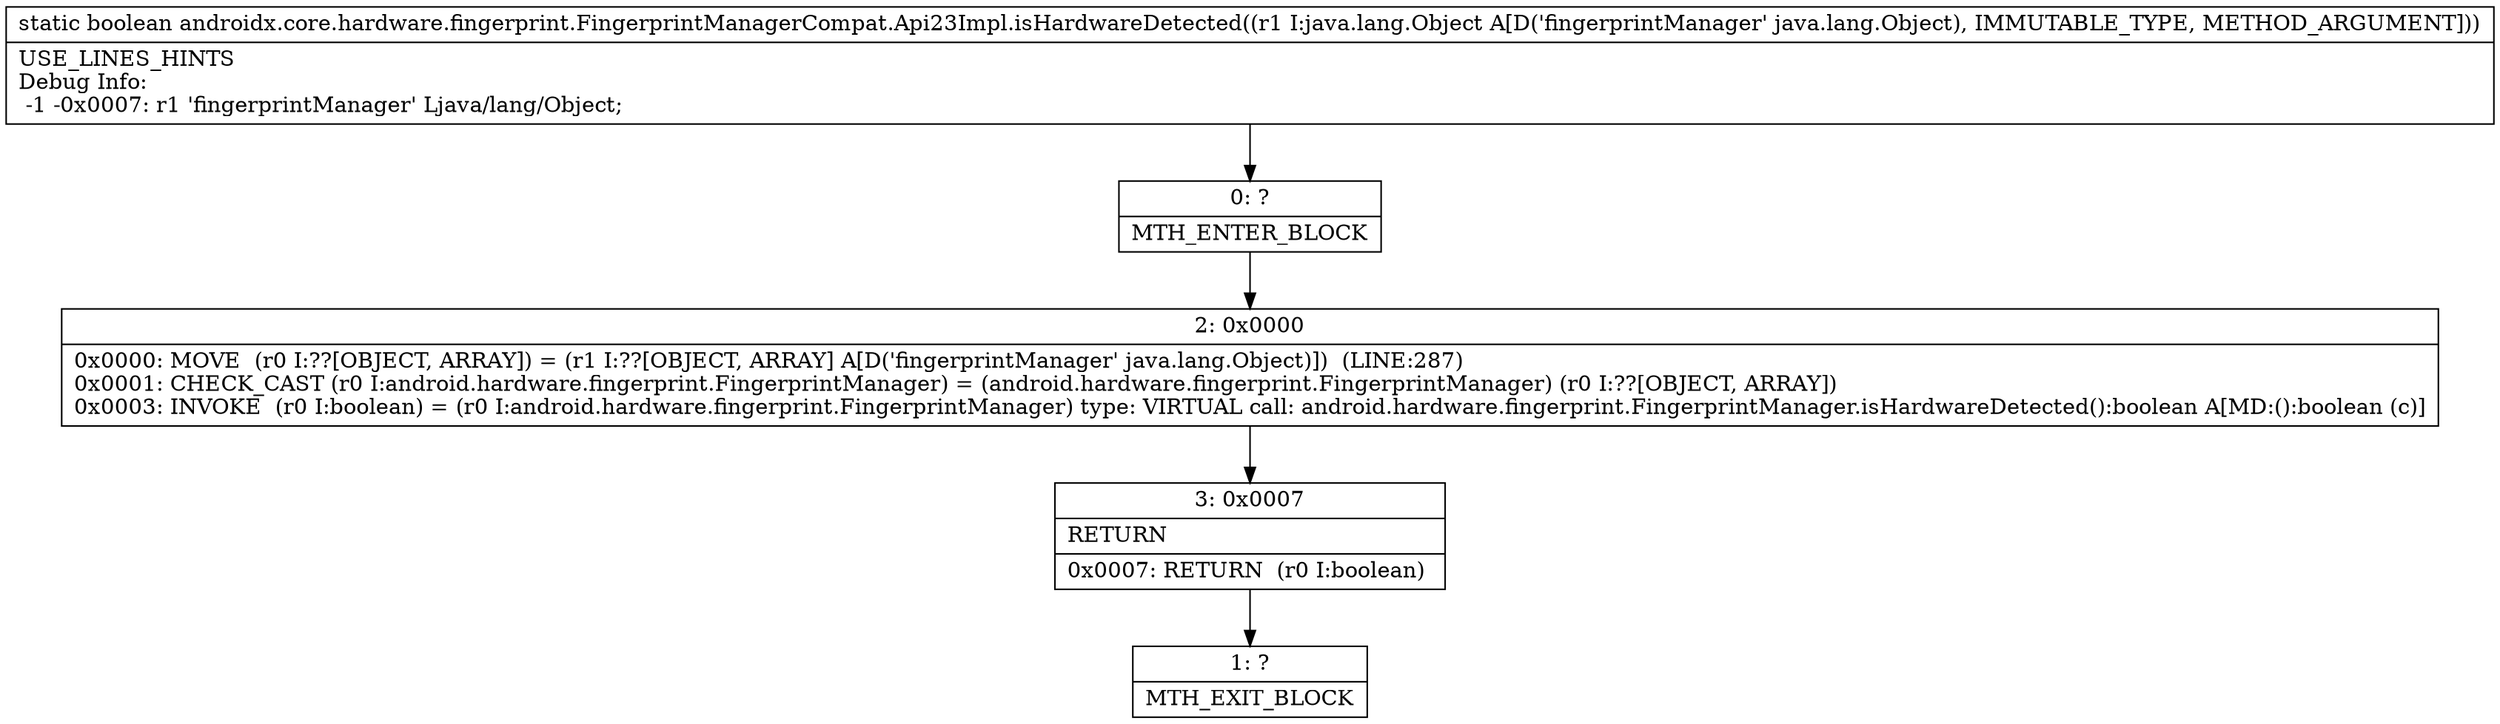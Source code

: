 digraph "CFG forandroidx.core.hardware.fingerprint.FingerprintManagerCompat.Api23Impl.isHardwareDetected(Ljava\/lang\/Object;)Z" {
Node_0 [shape=record,label="{0\:\ ?|MTH_ENTER_BLOCK\l}"];
Node_2 [shape=record,label="{2\:\ 0x0000|0x0000: MOVE  (r0 I:??[OBJECT, ARRAY]) = (r1 I:??[OBJECT, ARRAY] A[D('fingerprintManager' java.lang.Object)])  (LINE:287)\l0x0001: CHECK_CAST (r0 I:android.hardware.fingerprint.FingerprintManager) = (android.hardware.fingerprint.FingerprintManager) (r0 I:??[OBJECT, ARRAY]) \l0x0003: INVOKE  (r0 I:boolean) = (r0 I:android.hardware.fingerprint.FingerprintManager) type: VIRTUAL call: android.hardware.fingerprint.FingerprintManager.isHardwareDetected():boolean A[MD:():boolean (c)]\l}"];
Node_3 [shape=record,label="{3\:\ 0x0007|RETURN\l|0x0007: RETURN  (r0 I:boolean) \l}"];
Node_1 [shape=record,label="{1\:\ ?|MTH_EXIT_BLOCK\l}"];
MethodNode[shape=record,label="{static boolean androidx.core.hardware.fingerprint.FingerprintManagerCompat.Api23Impl.isHardwareDetected((r1 I:java.lang.Object A[D('fingerprintManager' java.lang.Object), IMMUTABLE_TYPE, METHOD_ARGUMENT]))  | USE_LINES_HINTS\lDebug Info:\l  \-1 \-0x0007: r1 'fingerprintManager' Ljava\/lang\/Object;\l}"];
MethodNode -> Node_0;Node_0 -> Node_2;
Node_2 -> Node_3;
Node_3 -> Node_1;
}


